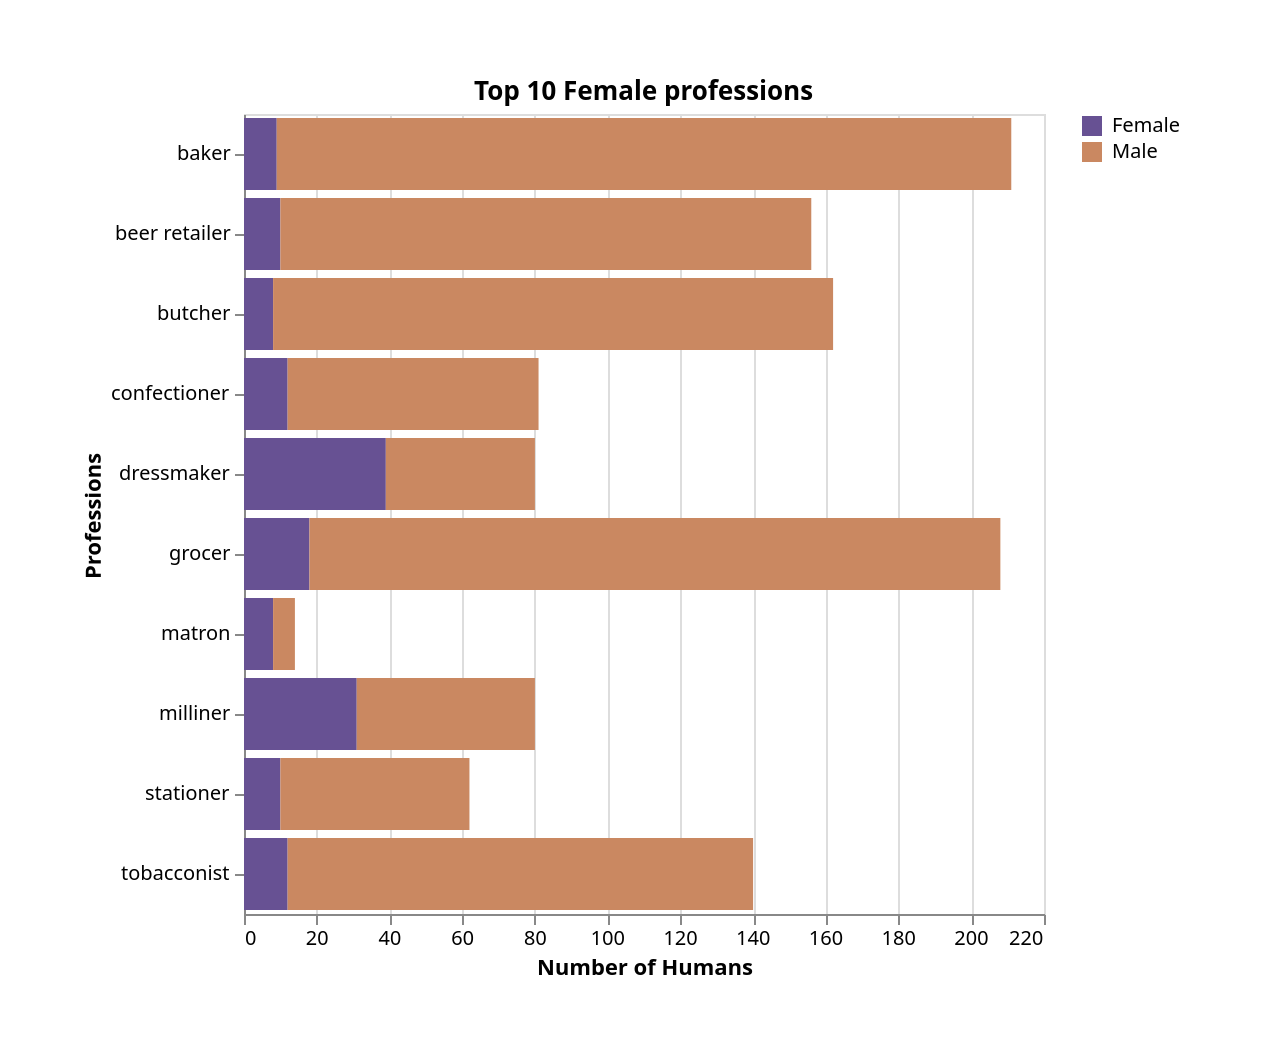 {
  "$schema": "https://vega.github.io/schema/vega-lite/v4.json",
  "title": "Top 10 Female professions",
  "description:": "A stcked bar chart, showing the top 10 Female professions, compared with the number of Men working in those same professions.",
  "width": 400,
  "height": 400,
  "padding": 40,
  
  "data": {
      "values": [
          { "profession": "dressmaker", "value": 39, "gender": 0 },
          { "profession": "milliner", "value": 31, "gender": 0 },
          { "profession": "grocer", "value": 18, "gender": 0 },
          { "profession": "tobacconist", "value": 12, "gender": 0 },
          { "profession": "confectioner", "value": 12, "gender": 0 },
          { "profession": "stationer", "value": 10, "gender": 0 },
          { "profession": "beer retailer", "value": 10, "gender": 0 },
          { "profession": "baker", "value": 9, "gender": 0 },
          { "profession": "matron", "value": 8, "gender": 0 },
          { "profession": "butcher", "value": 8, "gender": 0 },

          { "profession": "dressmaker", "value": 41, "gender": 1 },
          { "profession": "milliner", "value": 49, "gender": 1 },
          { "profession": "grocer", "value": 190, "gender": 1 },
          { "profession": "tobacconist", "value": 128, "gender": 1 },
          { "profession": "confectioner", "value": 69, "gender": 1 },
          { "profession": "stationer", "value": 52, "gender": 1 },
          { "profession": "beer retailer", "value": 146, "gender": 1 },
          { "profession": "baker", "value": 202, "gender": 1 },
          { "profession": "matron", "value": 6, "gender": 1 },
          { "profession": "butcher", "value": 154, "gender": 1 }
      ]
  },
 
"transform": [
    {"calculate": "datum.gender == 1 ? 'Male' : 'Female'", "as": "legend"}
  ],


  "mark": "bar",
  "encoding": {
    "x": {"field": "value", "type": "quantitative", "title": "Number of Humans"},
    "y": {"field": "profession", "type": "nominal", "title": "Professions"},
    "color": {
      "field": "legend", "type": "nominal",
      "scale": {"range": ["#675193", "#ca8861"]},
      "title": null
    }
  }
}

